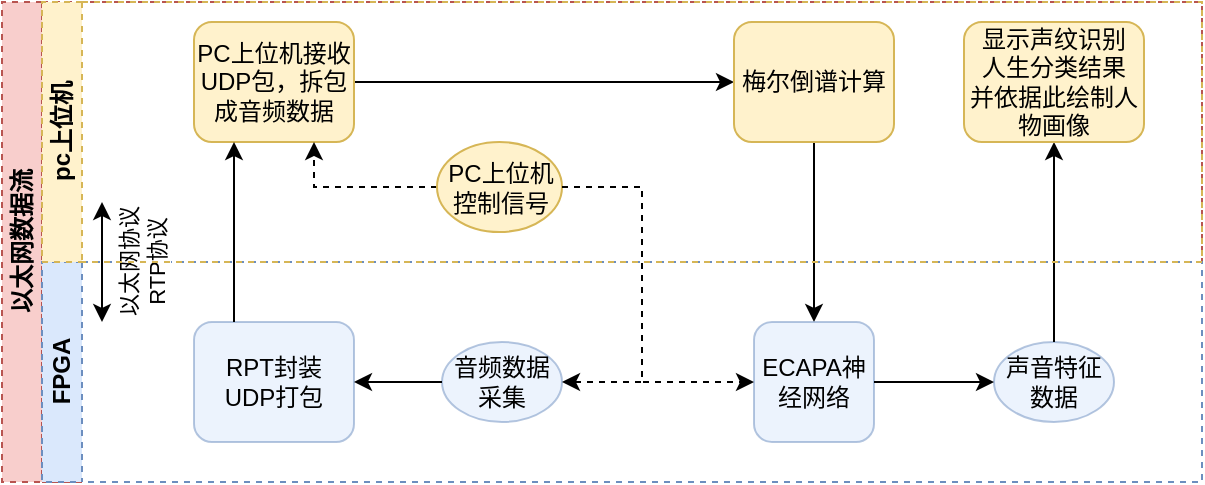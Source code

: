 <mxfile version="24.4.4" type="github">
  <diagram id="prtHgNgQTEPvFCAcTncT" name="Page-1">
    <mxGraphModel dx="819" dy="406" grid="1" gridSize="10" guides="1" tooltips="1" connect="1" arrows="1" fold="1" page="1" pageScale="1" pageWidth="827" pageHeight="1169" math="0" shadow="0">
      <root>
        <mxCell id="0" />
        <mxCell id="1" parent="0" />
        <mxCell id="dNxyNK7c78bLwvsdeMH5-19" value="以太网数据流" style="swimlane;html=1;childLayout=stackLayout;resizeParent=1;resizeParentMax=0;horizontal=0;startSize=20;horizontalStack=0;fillColor=#f8cecc;strokeColor=#b85450;dashed=1;" parent="1" vertex="1">
          <mxGeometry x="80" y="60" width="600" height="240" as="geometry" />
        </mxCell>
        <mxCell id="H7_k0qZa4LSPiNbwKBX5-10" value="" style="edgeStyle=orthogonalEdgeStyle;rounded=0;orthogonalLoop=1;jettySize=auto;html=1;" edge="1" parent="1" source="H7_k0qZa4LSPiNbwKBX5-8" target="dNxyNK7c78bLwvsdeMH5-30">
          <mxGeometry relative="1" as="geometry" />
        </mxCell>
        <mxCell id="dNxyNK7c78bLwvsdeMH5-20" value="FPGA" style="swimlane;html=1;startSize=20;horizontal=0;fillColor=#dae8fc;strokeColor=#6c8ebf;dashed=1;" parent="1" vertex="1">
          <mxGeometry x="100" y="190" width="580" height="110" as="geometry">
            <mxRectangle x="20" width="460" height="30" as="alternateBounds" />
          </mxGeometry>
        </mxCell>
        <mxCell id="dNxyNK7c78bLwvsdeMH5-32" value="声音特征数据" style="ellipse;whiteSpace=wrap;html=1;opacity=50;fillColor=#dae8fc;strokeColor=#6c8ebf;" parent="dNxyNK7c78bLwvsdeMH5-20" vertex="1">
          <mxGeometry x="476" y="40" width="60" height="40" as="geometry" />
        </mxCell>
        <mxCell id="dNxyNK7c78bLwvsdeMH5-24" value="RPT封装&lt;div&gt;UDP打包&lt;/div&gt;" style="rounded=1;whiteSpace=wrap;html=1;fontFamily=Helvetica;fontSize=12;align=center;shadow=0;fillColor=#dae8fc;strokeColor=#6c8ebf;opacity=50;" parent="dNxyNK7c78bLwvsdeMH5-20" vertex="1">
          <mxGeometry x="76" y="30" width="80" height="60" as="geometry" />
        </mxCell>
        <mxCell id="dNxyNK7c78bLwvsdeMH5-30" value="ECAPA神经网络" style="rounded=1;whiteSpace=wrap;html=1;fontFamily=Helvetica;fontSize=12;align=center;fillColor=#dae8fc;strokeColor=#6c8ebf;opacity=50;" parent="dNxyNK7c78bLwvsdeMH5-20" vertex="1">
          <mxGeometry x="356" y="30" width="60" height="60" as="geometry" />
        </mxCell>
        <mxCell id="dNxyNK7c78bLwvsdeMH5-33" value="" style="edgeStyle=orthogonalEdgeStyle;rounded=0;orthogonalLoop=1;jettySize=auto;html=1;endArrow=classic;endFill=1;" parent="dNxyNK7c78bLwvsdeMH5-20" source="dNxyNK7c78bLwvsdeMH5-30" target="dNxyNK7c78bLwvsdeMH5-32" edge="1">
          <mxGeometry relative="1" as="geometry" />
        </mxCell>
        <mxCell id="H7_k0qZa4LSPiNbwKBX5-31" value="" style="endArrow=classic;startArrow=classic;html=1;rounded=0;" edge="1" parent="dNxyNK7c78bLwvsdeMH5-20">
          <mxGeometry width="50" height="50" relative="1" as="geometry">
            <mxPoint x="30" y="30" as="sourcePoint" />
            <mxPoint x="30" y="-30" as="targetPoint" />
          </mxGeometry>
        </mxCell>
        <mxCell id="dNxyNK7c78bLwvsdeMH5-23" value="音频数据采集" style="ellipse;whiteSpace=wrap;html=1;fillColor=#dae8fc;strokeColor=#6c8ebf;opacity=50;" parent="dNxyNK7c78bLwvsdeMH5-20" vertex="1">
          <mxGeometry x="200" y="40" width="60" height="40" as="geometry" />
        </mxCell>
        <mxCell id="dNxyNK7c78bLwvsdeMH5-25" value="" style="edgeStyle=orthogonalEdgeStyle;rounded=0;orthogonalLoop=1;jettySize=auto;html=1;" parent="dNxyNK7c78bLwvsdeMH5-20" source="dNxyNK7c78bLwvsdeMH5-23" target="dNxyNK7c78bLwvsdeMH5-24" edge="1">
          <mxGeometry relative="1" as="geometry" />
        </mxCell>
        <mxCell id="H7_k0qZa4LSPiNbwKBX5-22" value="以太网协议&lt;div&gt;RTP协议&lt;/div&gt;" style="edgeLabel;html=1;align=center;verticalAlign=middle;resizable=0;points=[];rotation=-90;" vertex="1" connectable="0" parent="dNxyNK7c78bLwvsdeMH5-20">
          <mxGeometry x="50.003" y="0.0" as="geometry" />
        </mxCell>
        <mxCell id="H7_k0qZa4LSPiNbwKBX5-13" value="" style="edgeStyle=orthogonalEdgeStyle;rounded=0;orthogonalLoop=1;jettySize=auto;html=1;" edge="1" parent="1" source="dNxyNK7c78bLwvsdeMH5-32" target="H7_k0qZa4LSPiNbwKBX5-12">
          <mxGeometry relative="1" as="geometry" />
        </mxCell>
        <mxCell id="H7_k0qZa4LSPiNbwKBX5-28" style="edgeStyle=orthogonalEdgeStyle;rounded=0;orthogonalLoop=1;jettySize=auto;html=1;dashed=1;entryX=0;entryY=0.5;entryDx=0;entryDy=0;exitX=1;exitY=0.5;exitDx=0;exitDy=0;" edge="1" parent="1" source="H7_k0qZa4LSPiNbwKBX5-1" target="dNxyNK7c78bLwvsdeMH5-30">
          <mxGeometry relative="1" as="geometry">
            <mxPoint x="420" y="380" as="targetPoint" />
            <Array as="points">
              <mxPoint x="400" y="153" />
              <mxPoint x="400" y="250" />
            </Array>
          </mxGeometry>
        </mxCell>
        <mxCell id="dNxyNK7c78bLwvsdeMH5-21" value="pc上位机" style="swimlane;html=1;startSize=20;horizontal=0;fillColor=#fff2cc;strokeColor=#d6b656;dashed=1;" parent="1" vertex="1">
          <mxGeometry x="100" y="60" width="580" height="130" as="geometry" />
        </mxCell>
        <mxCell id="H7_k0qZa4LSPiNbwKBX5-9" value="" style="edgeStyle=orthogonalEdgeStyle;rounded=0;orthogonalLoop=1;jettySize=auto;html=1;" edge="1" parent="dNxyNK7c78bLwvsdeMH5-21" source="dNxyNK7c78bLwvsdeMH5-26" target="H7_k0qZa4LSPiNbwKBX5-8">
          <mxGeometry relative="1" as="geometry" />
        </mxCell>
        <mxCell id="dNxyNK7c78bLwvsdeMH5-26" value="&lt;div style=&quot;&quot;&gt;&lt;span style=&quot;background-color: initial;&quot;&gt;PC上位机接收UDP包，拆包成音频数据&lt;/span&gt;&lt;/div&gt;" style="rounded=1;whiteSpace=wrap;html=1;fontFamily=Helvetica;fontSize=12;align=center;fillColor=#fff2cc;strokeColor=#d6b656;" parent="dNxyNK7c78bLwvsdeMH5-21" vertex="1">
          <mxGeometry x="76" y="10" width="80" height="60" as="geometry" />
        </mxCell>
        <mxCell id="H7_k0qZa4LSPiNbwKBX5-8" value="梅尔倒谱计算" style="whiteSpace=wrap;html=1;rounded=1;glass=0;fillColor=#fff2cc;strokeColor=#d6b656;" vertex="1" parent="dNxyNK7c78bLwvsdeMH5-21">
          <mxGeometry x="346" y="10" width="80" height="60" as="geometry" />
        </mxCell>
        <mxCell id="H7_k0qZa4LSPiNbwKBX5-12" value="&lt;div style=&quot;&quot;&gt;&lt;span style=&quot;background-color: initial;&quot;&gt;显示声纹识别&lt;/span&gt;&lt;/div&gt;&lt;div style=&quot;&quot;&gt;&lt;span style=&quot;background-color: initial;&quot;&gt;人生分类结果&lt;/span&gt;&lt;/div&gt;&lt;div style=&quot;&quot;&gt;&lt;span style=&quot;background-color: initial;&quot;&gt;并依据此绘制人物画像&lt;/span&gt;&lt;/div&gt;" style="whiteSpace=wrap;html=1;rounded=1;align=center;fillColor=#fff2cc;strokeColor=#d6b656;" vertex="1" parent="dNxyNK7c78bLwvsdeMH5-21">
          <mxGeometry x="461" y="10" width="90" height="60" as="geometry" />
        </mxCell>
        <mxCell id="H7_k0qZa4LSPiNbwKBX5-34" style="edgeStyle=orthogonalEdgeStyle;rounded=0;orthogonalLoop=1;jettySize=auto;html=1;exitX=0;exitY=0.5;exitDx=0;exitDy=0;entryX=0.75;entryY=1;entryDx=0;entryDy=0;dashed=1;" edge="1" parent="dNxyNK7c78bLwvsdeMH5-21" source="H7_k0qZa4LSPiNbwKBX5-1" target="dNxyNK7c78bLwvsdeMH5-26">
          <mxGeometry relative="1" as="geometry" />
        </mxCell>
        <mxCell id="H7_k0qZa4LSPiNbwKBX5-1" value="PC上位机控制信号" style="ellipse;whiteSpace=wrap;html=1;rounded=0;fillColor=#fff2cc;strokeColor=#d6b656;" vertex="1" parent="dNxyNK7c78bLwvsdeMH5-21">
          <mxGeometry x="197.5" y="70" width="62.5" height="45" as="geometry" />
        </mxCell>
        <mxCell id="H7_k0qZa4LSPiNbwKBX5-30" style="edgeStyle=orthogonalEdgeStyle;rounded=0;orthogonalLoop=1;jettySize=auto;html=1;entryX=1;entryY=0.5;entryDx=0;entryDy=0;dashed=1;exitX=1;exitY=0.5;exitDx=0;exitDy=0;" edge="1" parent="1" source="H7_k0qZa4LSPiNbwKBX5-1" target="dNxyNK7c78bLwvsdeMH5-23">
          <mxGeometry relative="1" as="geometry">
            <Array as="points">
              <mxPoint x="400" y="153" />
              <mxPoint x="400" y="250" />
            </Array>
          </mxGeometry>
        </mxCell>
        <mxCell id="H7_k0qZa4LSPiNbwKBX5-33" style="edgeStyle=orthogonalEdgeStyle;rounded=0;orthogonalLoop=1;jettySize=auto;html=1;exitX=0.25;exitY=0;exitDx=0;exitDy=0;entryX=0.25;entryY=1;entryDx=0;entryDy=0;" edge="1" parent="1" source="dNxyNK7c78bLwvsdeMH5-24" target="dNxyNK7c78bLwvsdeMH5-26">
          <mxGeometry relative="1" as="geometry" />
        </mxCell>
      </root>
    </mxGraphModel>
  </diagram>
</mxfile>
